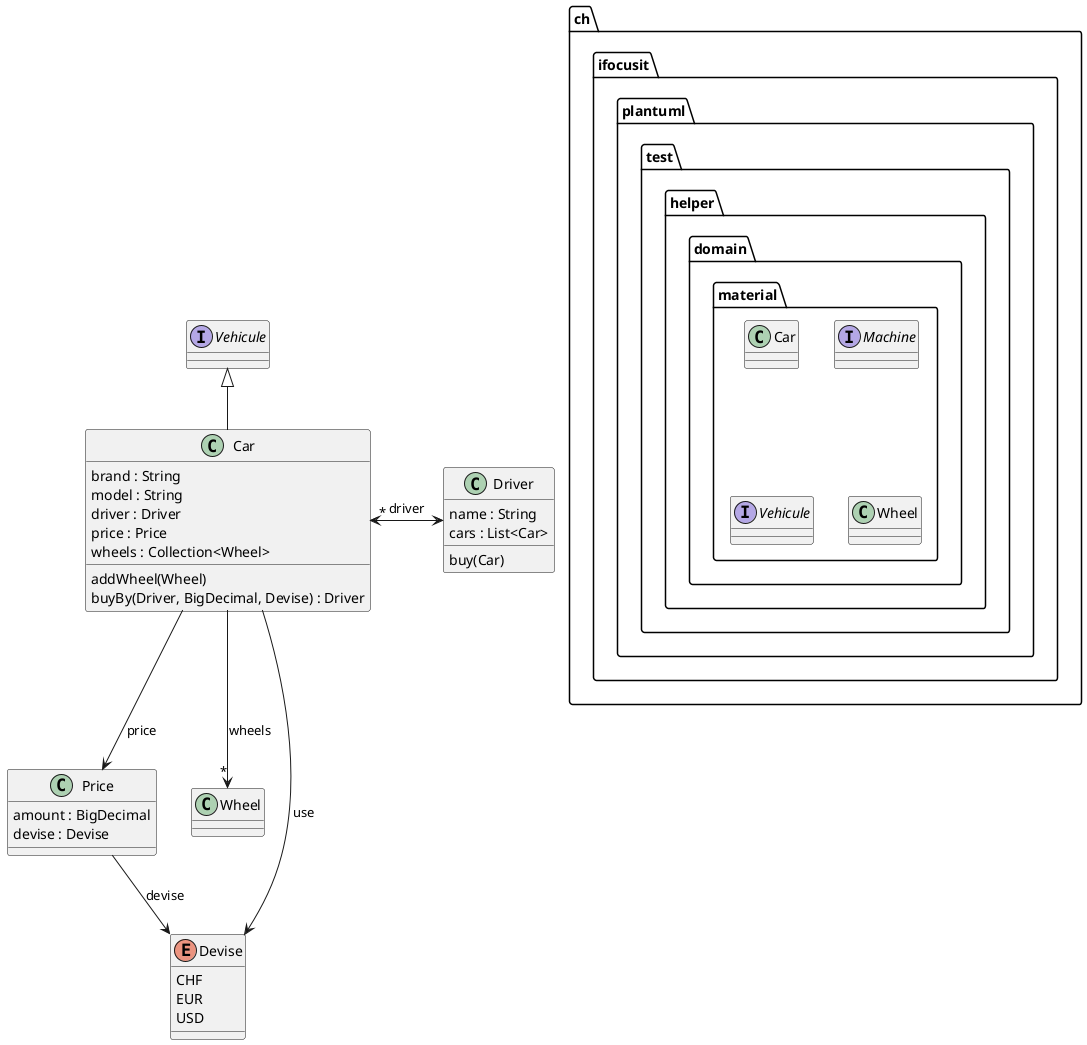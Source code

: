 @startuml

package ch.ifocusit.plantuml.test.helper.domain.material <<Folder>> {
  class "Car"
  interface "Machine"
  interface "Vehicule"
  class "Wheel"
}

interface "Vehicule"

class "Car" {
  brand : String
  model : String
  driver : Driver
  price : Price
  wheels : Collection<Wheel>
  addWheel(Wheel)
  buyBy(Driver, BigDecimal, Devise) : Driver
}

class "Driver" {
  name : String
  cars : List<Car>
  buy(Car)
}

class "Price" {
  amount : BigDecimal
  devise : Devise
}

class "Wheel"

enum "Devise" {
  CHF
  EUR
  USD
}

"Vehicule" <|-- "Car"
"Car" "*" <-> "Driver" : driver
"Car" --> "Price" : price
"Car" --> "*" "Wheel" : wheels
"Price" --> "Devise" : devise
"Car" --> "Devise" : use

@enduml